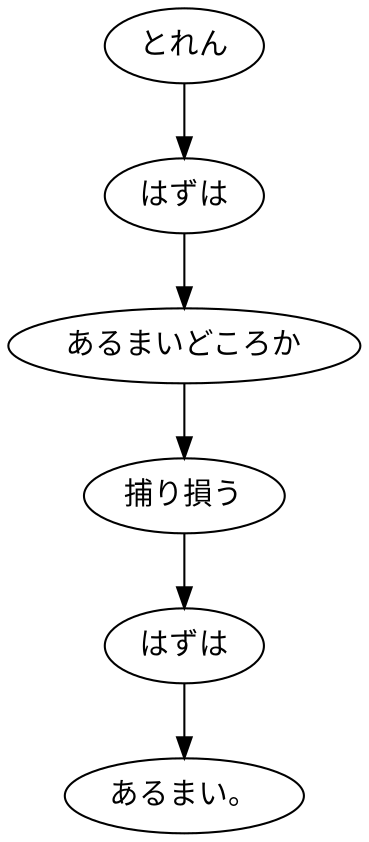 digraph graph3219 {
	node0 [label="とれん"];
	node1 [label="はずは"];
	node2 [label="あるまいどころか"];
	node3 [label="捕り損う"];
	node4 [label="はずは"];
	node5 [label="あるまい。"];
	node0 -> node1;
	node1 -> node2;
	node2 -> node3;
	node3 -> node4;
	node4 -> node5;
}
